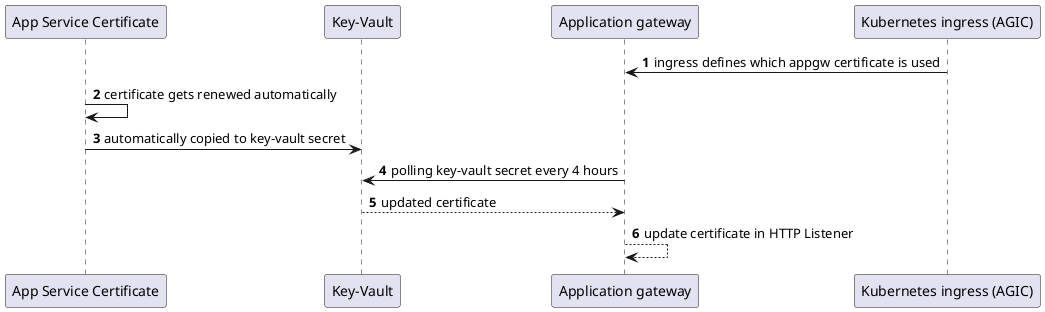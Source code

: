 @startuml Autoupdate HTTPS certificate

Participant "App Service Certificate" as asc
Participant "Key-Vault" as kv
Participant "Application gateway" as appgw
Participant "Kubernetes ingress (AGIC)" as ingress

autonumber
ingress -> appgw : ingress defines which appgw certificate is used
asc -> asc : certificate gets renewed automatically
asc -> kv : automatically copied to key-vault secret
appgw -> kv : polling key-vault secret every 4 hours
kv --> appgw : updated certificate
appgw --> appgw : update certificate in HTTP Listener

@enduml
